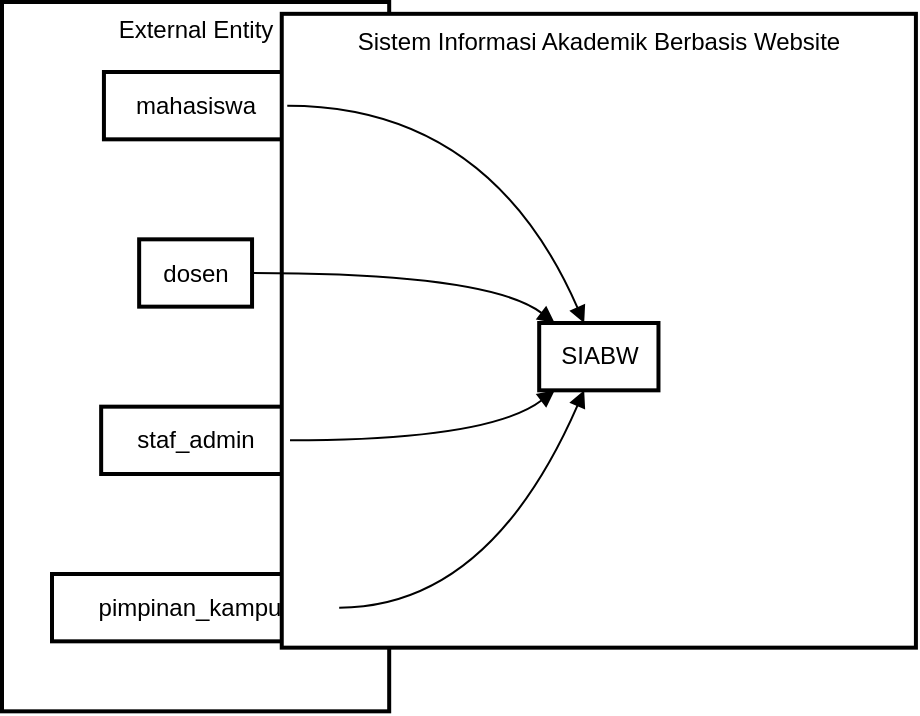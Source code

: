 <mxfile version="21.0.6" type="github"><diagram name="Page-1" id="nCi7YDos855FmocMZP7D"><mxGraphModel><root><mxCell id="0"/><mxCell id="1" parent="0"/><mxCell id="2" value="External Entity" style="whiteSpace=wrap;strokeWidth=2;verticalAlign=top;" vertex="1" parent="1"><mxGeometry y="0.0" width="193.596" height="354.667" as="geometry"/></mxCell><mxCell id="3" value="mahasiswa" style="whiteSpace=wrap;strokeWidth=2;" vertex="1" parent="1"><mxGeometry x="50.965" y="35" width="91.667" height="33.667" as="geometry"/></mxCell><mxCell id="4" value="dosen" style="whiteSpace=wrap;strokeWidth=2;" vertex="1" parent="1"><mxGeometry x="68.574" y="118.667" width="56.448" height="33.667" as="geometry"/></mxCell><mxCell id="5" value="staf_admin" style="whiteSpace=wrap;strokeWidth=2;" vertex="1" parent="1"><mxGeometry x="49.579" y="202.333" width="94.438" height="33.667" as="geometry"/></mxCell><mxCell id="6" value="pimpinan_kampus" style="whiteSpace=wrap;strokeWidth=2;" vertex="1" parent="1"><mxGeometry x="25" y="286.0" width="143.596" height="33.667" as="geometry"/></mxCell><mxCell id="7" value="Sistem Informasi Akademik Berbasis Website" style="whiteSpace=wrap;strokeWidth=2;verticalAlign=top;" vertex="1" parent="1"><mxGeometry x="139.875" y="5.917" width="317.083" height="316.917" as="geometry"/></mxCell><mxCell id="8" value="SIABW" style="whiteSpace=wrap;strokeWidth=2;" vertex="1" parent="1"><mxGeometry x="268.596" y="160.5" width="59.641" height="33.667" as="geometry"/></mxCell><mxCell id="9" value="" style="curved=1;startArrow=none;endArrow=block;exitX=1;exitY=0.5;entryX=0.377;entryY=0;" edge="1" parent="1" source="3" target="8"><mxGeometry relative="1" as="geometry"><Array as="points"><mxPoint x="243.596" y="51.833"/></Array></mxGeometry></mxCell><mxCell id="10" value="" style="curved=1;startArrow=none;endArrow=block;exitX=1;exitY=0.5;entryX=0.13;entryY=0;" edge="1" parent="1" source="4" target="8"><mxGeometry relative="1" as="geometry"><Array as="points"><mxPoint x="243.596" y="135.5"/></Array></mxGeometry></mxCell><mxCell id="11" value="" style="curved=1;startArrow=none;endArrow=block;exitX=1;exitY=0.5;entryX=0.13;entryY=1;" edge="1" parent="1" source="5" target="8"><mxGeometry relative="1" as="geometry"><Array as="points"><mxPoint x="243.596" y="219.167"/></Array></mxGeometry></mxCell><mxCell id="12" value="" style="curved=1;startArrow=none;endArrow=block;exitX=1;exitY=0.5;entryX=0.377;entryY=1;" edge="1" parent="1" source="6" target="8"><mxGeometry relative="1" as="geometry"><Array as="points"><mxPoint x="243.596" y="302.833"/></Array></mxGeometry></mxCell></root></mxGraphModel></diagram></mxfile>